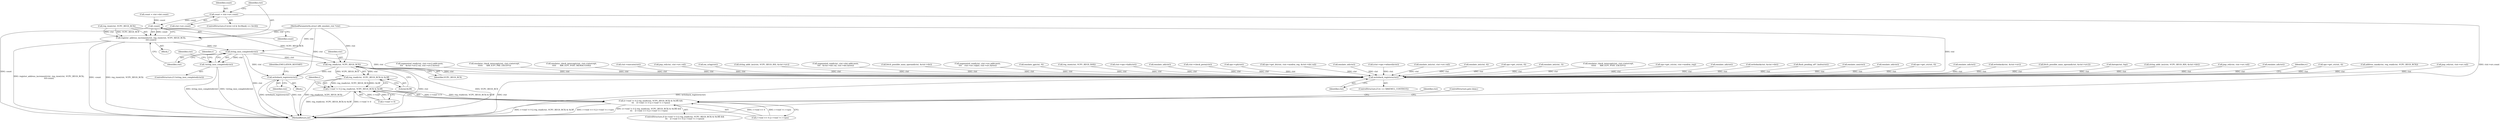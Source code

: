 digraph "0_linux_234f3ce485d54017f15cf5e0699cff4100121601_8@pointer" {
"1001119" [label="(Call,count = ctxt->src.count)"];
"1001139" [label="(Call,-count)"];
"1001134" [label="(Call,register_address_increment(ctxt, reg_rmw(ctxt, VCPU_REGS_RCX),\n\t\t\t\t-count))"];
"1001143" [label="(Call,string_insn_completed(ctxt))"];
"1001142" [label="(Call,!string_insn_completed(ctxt))"];
"1001155" [label="(Call,reg_read(ctxt, VCPU_REGS_RCX))"];
"1001154" [label="(Call,reg_read(ctxt, VCPU_REGS_RCX) & 0x3ff)"];
"1001148" [label="(Call,r->end != 0 || reg_read(ctxt, VCPU_REGS_RCX) & 0x3ff)"];
"1001147" [label="(Call,(r->end != 0 || reg_read(ctxt, VCPU_REGS_RCX) & 0x3ff) &&\n\t\t\t    (r->end == 0 || r->end != r->pos))"];
"1001180" [label="(Call,writeback_registers(ctxt))"];
"1001226" [label="(Call,writeback_registers(ctxt))"];
"1001154" [label="(Call,reg_read(ctxt, VCPU_REGS_RCX) & 0x3ff)"];
"1001257" [label="(Call,ops->get_cr(ctxt, ctxt->modrm_reg))"];
"1000264" [label="(Call,emulate_ud(ctxt))"];
"1001044" [label="(Call,writeback(ctxt, &ctxt->dst))"];
"1001162" [label="(Identifier,r)"];
"1000329" [label="(Call,flush_pending_x87_faults(ctxt))"];
"1000317" [label="(Call,emulate_nm(ctxt))"];
"1000194" [label="(Call,emulate_ud(ctxt))"];
"1000278" [label="(Call,ops->get_cr(ctxt, 0))"];
"1001136" [label="(Call,reg_rmw(ctxt, VCPU_REGS_RCX))"];
"1000145" [label="(MethodParameterIn,struct x86_emulate_ctxt *ctxt)"];
"1000428" [label="(Call,emulate_ud(ctxt))"];
"1001023" [label="(Call,writeback(ctxt, &ctxt->src))"];
"1000342" [label="(Call,fetch_possible_mmx_operand(ctxt, &ctxt->src2))"];
"1000726" [label="(Call,fastop(ctxt, fop))"];
"1001147" [label="(Call,(r->end != 0 || reg_read(ctxt, VCPU_REGS_RCX) & 0x3ff) &&\n\t\t\t    (r->end == 0 || r->end != r->pos))"];
"1001085" [label="(Call,string_addr_inc(ctxt, VCPU_REGS_RDI, &ctxt->dst))"];
"1001226" [label="(Call,writeback_registers(ctxt))"];
"1001480" [label="(MethodReturn,int)"];
"1001176" [label="(Identifier,ctxt)"];
"1000936" [label="(Call,jmp_rel(ctxt, ctxt->src.val))"];
"1001181" [label="(Identifier,ctxt)"];
"1000404" [label="(Call,emulate_ud(ctxt))"];
"1001140" [label="(Identifier,count)"];
"1001121" [label="(Call,ctxt->src.count)"];
"1001134" [label="(Call,register_address_increment(ctxt, reg_rmw(ctxt, VCPU_REGS_RCX),\n\t\t\t\t-count))"];
"1001119" [label="(Call,count = ctxt->src.count)"];
"1001127" [label="(Call,count = ctxt->dst.count)"];
"1001231" [label="(Identifier,rc)"];
"1000290" [label="(Call,ops->get_cr(ctxt, 4))"];
"1001172" [label="(Block,)"];
"1001111" [label="(ControlStructure,if ((ctxt->d & SrcMask) == SrcSI))"];
"1001135" [label="(Identifier,ctxt)"];
"1001155" [label="(Call,reg_read(ctxt, VCPU_REGS_RCX))"];
"1000485" [label="(Call,address_mask(ctxt, reg_read(ctxt, VCPU_REGS_RCX)))"];
"1001328" [label="(Call,jmp_rel(ctxt, ctxt->src.val))"];
"1000569" [label="(Call,segmented_read(ctxt, ctxt->src2.addr.mem,\n\t\t\t\t    &ctxt->src2.val, ctxt->src2.bytes))"];
"1000375" [label="(Call,emulator_check_intercept(ctxt, ctxt->intercept,\n\t\t\t\t\t\t      X86_ICPT_PRE_EXCEPT))"];
"1001180" [label="(Call,writeback_registers(ctxt))"];
"1001148" [label="(Call,r->end != 0 || reg_read(ctxt, VCPU_REGS_RCX) & 0x3ff)"];
"1000672" [label="(Call,emulator_check_intercept(ctxt, ctxt->intercept,\n\t\t\t\t\t      X86_ICPT_POST_MEMACCESS))"];
"1000737" [label="(Call,ctxt->execute(ctxt))"];
"1001139" [label="(Call,-count)"];
"1000798" [label="(Call,jmp_rel(ctxt, ctxt->src.val))"];
"1000846" [label="(Call,em_xchg(ctxt))"];
"1001146" [label="(ControlStructure,if ((r->end != 0 || reg_read(ctxt, VCPU_REGS_RCX) & 0x3ff) &&\n\t\t\t    (r->end == 0 || r->end != r->pos)))"];
"1001070" [label="(Call,string_addr_inc(ctxt, VCPU_REGS_RSI, &ctxt->src))"];
"1001222" [label="(ControlStructure,if (rc == X86EMUL_CONTINUE))"];
"1001120" [label="(Identifier,count)"];
"1000621" [label="(Call,segmented_read(ctxt, ctxt->dst.addr.mem,\n\t\t\t\t   &ctxt->dst.val, ctxt->dst.bytes))"];
"1001141" [label="(ControlStructure,if (!string_insn_completed(ctxt)))"];
"1001156" [label="(Identifier,ctxt)"];
"1000355" [label="(Call,fetch_possible_mmx_operand(ctxt, &ctxt->dst))"];
"1001159" [label="(Call,r->end == 0 || r->end != r->pos)"];
"1000523" [label="(Call,segmented_read(ctxt, ctxt->src.addr.mem,\n\t\t\t\t    ctxt->src.valptr, ctxt->src.bytes))"];
"1001227" [label="(Identifier,ctxt)"];
"1001151" [label="(Identifier,r)"];
"1000409" [label="(Call,emulate_gp(ctxt, 0))"];
"1000833" [label="(Call,reg_rmw(ctxt, VCPU_REGS_RAX))"];
"1001149" [label="(Call,r->end != 0)"];
"1001183" [label="(Identifier,EMULATION_RESTART)"];
"1000952" [label="(Call,ctxt->ops->halt(ctxt))"];
"1000297" [label="(Call,emulate_ud(ctxt))"];
"1000440" [label="(Call,ctxt->check_perm(ctxt))"];
"1001102" [label="(Block,)"];
"1001158" [label="(Literal,0x3ff)"];
"1000393" [label="(Call,ops->cpl(ctxt))"];
"1001264" [label="(Call,ops->get_dr(ctxt, ctxt->modrm_reg, &ctxt->dst.val))"];
"1001144" [label="(Identifier,ctxt)"];
"1001187" [label="(Identifier,ctxt)"];
"1000216" [label="(Call,emulate_ud(ctxt))"];
"1001242" [label="(Call,(ctxt->ops->wbinvd)(ctxt))"];
"1000911" [label="(Call,emulate_int(ctxt, ctxt->src.val))"];
"1001157" [label="(Identifier,VCPU_REGS_RCX)"];
"1000928" [label="(Call,emulate_int(ctxt, 4))"];
"1000310" [label="(Call,ops->get_cr(ctxt, 0))"];
"1001184" [label="(ControlStructure,goto done;)"];
"1001143" [label="(Call,string_insn_completed(ctxt))"];
"1001142" [label="(Call,!string_insn_completed(ctxt))"];
"1000904" [label="(Call,emulate_int(ctxt, 3))"];
"1000461" [label="(Call,emulator_check_intercept(ctxt, ctxt->intercept,\n\t\t\t\t\t\t      X86_ICPT_POST_EXCEPT))"];
"1001119" -> "1001111"  [label="AST: "];
"1001119" -> "1001121"  [label="CFG: "];
"1001120" -> "1001119"  [label="AST: "];
"1001121" -> "1001119"  [label="AST: "];
"1001135" -> "1001119"  [label="CFG: "];
"1001119" -> "1001480"  [label="DDG: ctxt->src.count"];
"1001119" -> "1001139"  [label="DDG: count"];
"1001139" -> "1001134"  [label="AST: "];
"1001139" -> "1001140"  [label="CFG: "];
"1001140" -> "1001139"  [label="AST: "];
"1001134" -> "1001139"  [label="CFG: "];
"1001139" -> "1001480"  [label="DDG: count"];
"1001139" -> "1001134"  [label="DDG: count"];
"1001127" -> "1001139"  [label="DDG: count"];
"1001134" -> "1001102"  [label="AST: "];
"1001135" -> "1001134"  [label="AST: "];
"1001136" -> "1001134"  [label="AST: "];
"1001144" -> "1001134"  [label="CFG: "];
"1001134" -> "1001480"  [label="DDG: register_address_increment(ctxt, reg_rmw(ctxt, VCPU_REGS_RCX),\n\t\t\t\t-count)"];
"1001134" -> "1001480"  [label="DDG: -count"];
"1001134" -> "1001480"  [label="DDG: reg_rmw(ctxt, VCPU_REGS_RCX)"];
"1001136" -> "1001134"  [label="DDG: ctxt"];
"1001136" -> "1001134"  [label="DDG: VCPU_REGS_RCX"];
"1000145" -> "1001134"  [label="DDG: ctxt"];
"1001134" -> "1001143"  [label="DDG: ctxt"];
"1001143" -> "1001142"  [label="AST: "];
"1001143" -> "1001144"  [label="CFG: "];
"1001144" -> "1001143"  [label="AST: "];
"1001142" -> "1001143"  [label="CFG: "];
"1001143" -> "1001480"  [label="DDG: ctxt"];
"1001143" -> "1001142"  [label="DDG: ctxt"];
"1000145" -> "1001143"  [label="DDG: ctxt"];
"1001143" -> "1001155"  [label="DDG: ctxt"];
"1001143" -> "1001180"  [label="DDG: ctxt"];
"1001143" -> "1001226"  [label="DDG: ctxt"];
"1001142" -> "1001141"  [label="AST: "];
"1001151" -> "1001142"  [label="CFG: "];
"1001187" -> "1001142"  [label="CFG: "];
"1001142" -> "1001480"  [label="DDG: !string_insn_completed(ctxt)"];
"1001142" -> "1001480"  [label="DDG: string_insn_completed(ctxt)"];
"1001155" -> "1001154"  [label="AST: "];
"1001155" -> "1001157"  [label="CFG: "];
"1001156" -> "1001155"  [label="AST: "];
"1001157" -> "1001155"  [label="AST: "];
"1001158" -> "1001155"  [label="CFG: "];
"1001155" -> "1001480"  [label="DDG: ctxt"];
"1001155" -> "1001480"  [label="DDG: VCPU_REGS_RCX"];
"1001155" -> "1001154"  [label="DDG: ctxt"];
"1001155" -> "1001154"  [label="DDG: VCPU_REGS_RCX"];
"1000145" -> "1001155"  [label="DDG: ctxt"];
"1001136" -> "1001155"  [label="DDG: VCPU_REGS_RCX"];
"1001155" -> "1001180"  [label="DDG: ctxt"];
"1001155" -> "1001226"  [label="DDG: ctxt"];
"1001154" -> "1001148"  [label="AST: "];
"1001154" -> "1001158"  [label="CFG: "];
"1001158" -> "1001154"  [label="AST: "];
"1001148" -> "1001154"  [label="CFG: "];
"1001154" -> "1001480"  [label="DDG: reg_read(ctxt, VCPU_REGS_RCX)"];
"1001154" -> "1001148"  [label="DDG: reg_read(ctxt, VCPU_REGS_RCX)"];
"1001154" -> "1001148"  [label="DDG: 0x3ff"];
"1001148" -> "1001147"  [label="AST: "];
"1001148" -> "1001149"  [label="CFG: "];
"1001149" -> "1001148"  [label="AST: "];
"1001162" -> "1001148"  [label="CFG: "];
"1001147" -> "1001148"  [label="CFG: "];
"1001148" -> "1001480"  [label="DDG: reg_read(ctxt, VCPU_REGS_RCX) & 0x3ff"];
"1001148" -> "1001480"  [label="DDG: r->end != 0"];
"1001148" -> "1001147"  [label="DDG: r->end != 0"];
"1001148" -> "1001147"  [label="DDG: reg_read(ctxt, VCPU_REGS_RCX) & 0x3ff"];
"1001149" -> "1001148"  [label="DDG: r->end"];
"1001149" -> "1001148"  [label="DDG: 0"];
"1001147" -> "1001146"  [label="AST: "];
"1001147" -> "1001159"  [label="CFG: "];
"1001159" -> "1001147"  [label="AST: "];
"1001176" -> "1001147"  [label="CFG: "];
"1001184" -> "1001147"  [label="CFG: "];
"1001147" -> "1001480"  [label="DDG: r->end != 0 || reg_read(ctxt, VCPU_REGS_RCX) & 0x3ff"];
"1001147" -> "1001480"  [label="DDG: r->end == 0 || r->end != r->pos"];
"1001147" -> "1001480"  [label="DDG: (r->end != 0 || reg_read(ctxt, VCPU_REGS_RCX) & 0x3ff) &&\n\t\t\t    (r->end == 0 || r->end != r->pos)"];
"1001159" -> "1001147"  [label="DDG: r->end == 0"];
"1001159" -> "1001147"  [label="DDG: r->end != r->pos"];
"1001180" -> "1001172"  [label="AST: "];
"1001180" -> "1001181"  [label="CFG: "];
"1001181" -> "1001180"  [label="AST: "];
"1001183" -> "1001180"  [label="CFG: "];
"1001180" -> "1001480"  [label="DDG: ctxt"];
"1001180" -> "1001480"  [label="DDG: writeback_registers(ctxt)"];
"1000145" -> "1001180"  [label="DDG: ctxt"];
"1001226" -> "1001222"  [label="AST: "];
"1001226" -> "1001227"  [label="CFG: "];
"1001227" -> "1001226"  [label="AST: "];
"1001231" -> "1001226"  [label="CFG: "];
"1001226" -> "1001480"  [label="DDG: ctxt"];
"1001226" -> "1001480"  [label="DDG: writeback_registers(ctxt)"];
"1001264" -> "1001226"  [label="DDG: ctxt"];
"1000393" -> "1001226"  [label="DDG: ctxt"];
"1000936" -> "1001226"  [label="DDG: ctxt"];
"1000928" -> "1001226"  [label="DDG: ctxt"];
"1000737" -> "1001226"  [label="DDG: ctxt"];
"1000329" -> "1001226"  [label="DDG: ctxt"];
"1000409" -> "1001226"  [label="DDG: ctxt"];
"1000672" -> "1001226"  [label="DDG: ctxt"];
"1001070" -> "1001226"  [label="DDG: ctxt"];
"1000355" -> "1001226"  [label="DDG: ctxt"];
"1000297" -> "1001226"  [label="DDG: ctxt"];
"1000485" -> "1001226"  [label="DDG: ctxt"];
"1000290" -> "1001226"  [label="DDG: ctxt"];
"1000375" -> "1001226"  [label="DDG: ctxt"];
"1000621" -> "1001226"  [label="DDG: ctxt"];
"1001023" -> "1001226"  [label="DDG: ctxt"];
"1000404" -> "1001226"  [label="DDG: ctxt"];
"1000833" -> "1001226"  [label="DDG: ctxt"];
"1000952" -> "1001226"  [label="DDG: ctxt"];
"1001044" -> "1001226"  [label="DDG: ctxt"];
"1001257" -> "1001226"  [label="DDG: ctxt"];
"1000523" -> "1001226"  [label="DDG: ctxt"];
"1000904" -> "1001226"  [label="DDG: ctxt"];
"1000342" -> "1001226"  [label="DDG: ctxt"];
"1000317" -> "1001226"  [label="DDG: ctxt"];
"1001328" -> "1001226"  [label="DDG: ctxt"];
"1000726" -> "1001226"  [label="DDG: ctxt"];
"1000216" -> "1001226"  [label="DDG: ctxt"];
"1000310" -> "1001226"  [label="DDG: ctxt"];
"1001085" -> "1001226"  [label="DDG: ctxt"];
"1000194" -> "1001226"  [label="DDG: ctxt"];
"1000264" -> "1001226"  [label="DDG: ctxt"];
"1000798" -> "1001226"  [label="DDG: ctxt"];
"1001242" -> "1001226"  [label="DDG: ctxt"];
"1000911" -> "1001226"  [label="DDG: ctxt"];
"1000569" -> "1001226"  [label="DDG: ctxt"];
"1000461" -> "1001226"  [label="DDG: ctxt"];
"1000440" -> "1001226"  [label="DDG: ctxt"];
"1000278" -> "1001226"  [label="DDG: ctxt"];
"1000428" -> "1001226"  [label="DDG: ctxt"];
"1000846" -> "1001226"  [label="DDG: ctxt"];
"1000145" -> "1001226"  [label="DDG: ctxt"];
}
